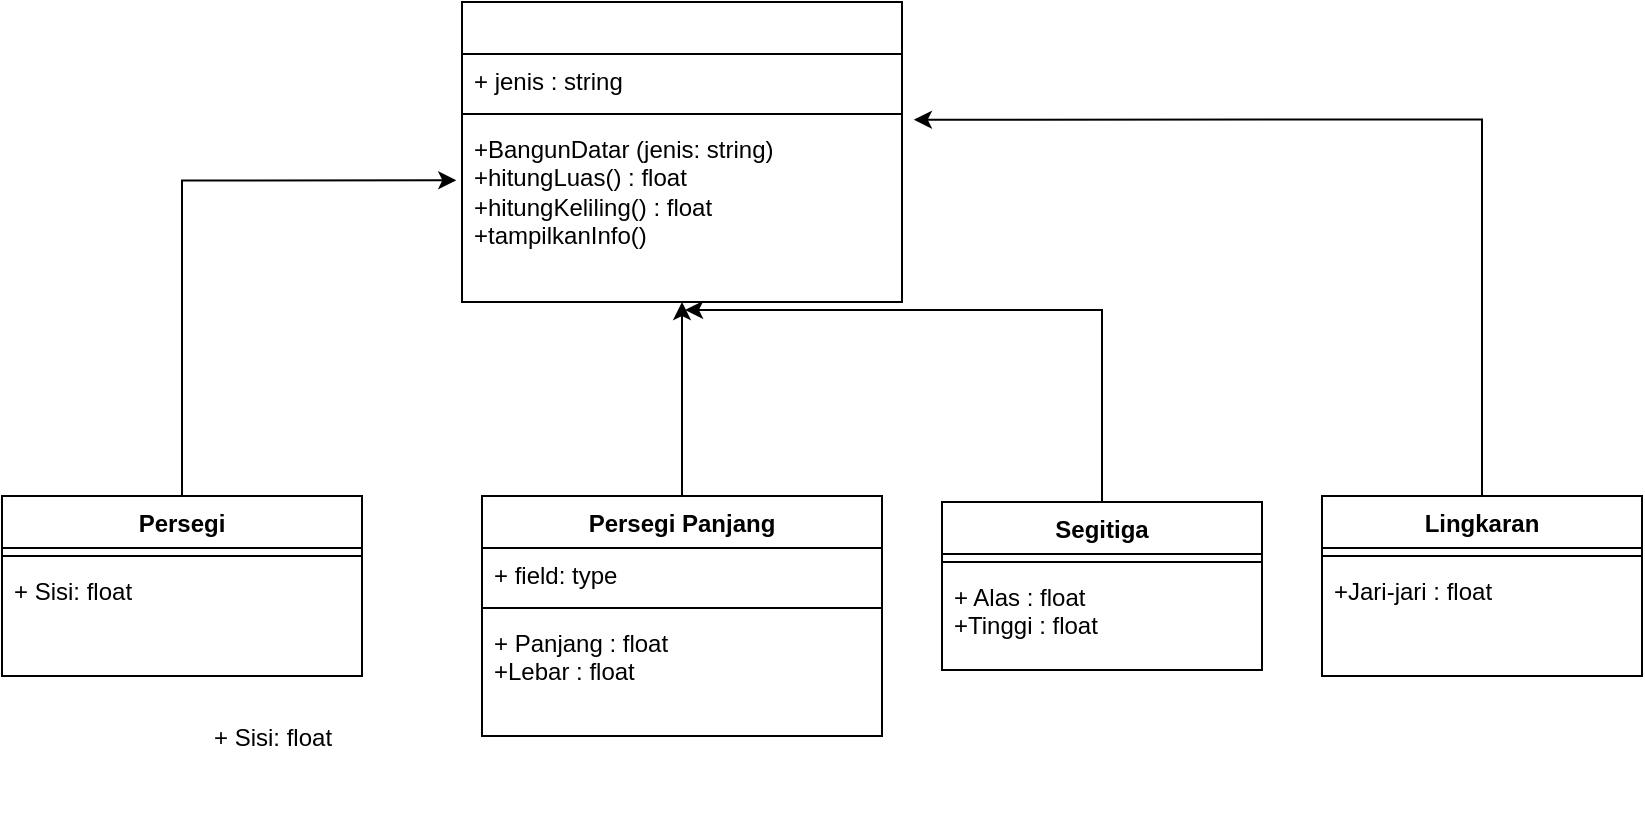 <mxfile version="22.0.2" type="device" pages="2">
  <diagram name="Page-1" id="IXW_jrvH84QKJ7rneJX5">
    <mxGraphModel dx="1038" dy="621" grid="1" gridSize="10" guides="1" tooltips="1" connect="1" arrows="1" fold="1" page="1" pageScale="1" pageWidth="850" pageHeight="1100" math="0" shadow="0">
      <root>
        <mxCell id="0" />
        <mxCell id="1" parent="0" />
        <mxCell id="yPw6E6aQidz2md9ZL6Je-1" value="" style="swimlane;fontStyle=1;align=center;verticalAlign=top;childLayout=stackLayout;horizontal=1;startSize=26;horizontalStack=0;resizeParent=1;resizeParentMax=0;resizeLast=0;collapsible=1;marginBottom=0;whiteSpace=wrap;html=1;" vertex="1" parent="1">
          <mxGeometry x="260" y="150" width="220" height="150" as="geometry" />
        </mxCell>
        <mxCell id="yPw6E6aQidz2md9ZL6Je-2" value="+ jenis : string" style="text;strokeColor=none;fillColor=none;align=left;verticalAlign=top;spacingLeft=4;spacingRight=4;overflow=hidden;rotatable=0;points=[[0,0.5],[1,0.5]];portConstraint=eastwest;whiteSpace=wrap;html=1;" vertex="1" parent="yPw6E6aQidz2md9ZL6Je-1">
          <mxGeometry y="26" width="220" height="26" as="geometry" />
        </mxCell>
        <mxCell id="yPw6E6aQidz2md9ZL6Je-3" value="" style="line;strokeWidth=1;fillColor=none;align=left;verticalAlign=middle;spacingTop=-1;spacingLeft=3;spacingRight=3;rotatable=0;labelPosition=right;points=[];portConstraint=eastwest;strokeColor=inherit;" vertex="1" parent="yPw6E6aQidz2md9ZL6Je-1">
          <mxGeometry y="52" width="220" height="8" as="geometry" />
        </mxCell>
        <mxCell id="yPw6E6aQidz2md9ZL6Je-4" value="+BangunDatar (jenis: string)&lt;br&gt;+hitungLuas() : float&lt;br&gt;+hitungKeliling() : float&lt;br&gt;+tampilkanInfo()" style="text;strokeColor=none;fillColor=none;align=left;verticalAlign=top;spacingLeft=4;spacingRight=4;overflow=hidden;rotatable=0;points=[[0,0.5],[1,0.5]];portConstraint=eastwest;whiteSpace=wrap;html=1;" vertex="1" parent="yPw6E6aQidz2md9ZL6Je-1">
          <mxGeometry y="60" width="220" height="90" as="geometry" />
        </mxCell>
        <mxCell id="yPw6E6aQidz2md9ZL6Je-13" value="Persegi" style="swimlane;fontStyle=1;align=center;verticalAlign=top;childLayout=stackLayout;horizontal=1;startSize=26;horizontalStack=0;resizeParent=1;resizeParentMax=0;resizeLast=0;collapsible=1;marginBottom=0;whiteSpace=wrap;html=1;" vertex="1" parent="1">
          <mxGeometry x="30" y="397" width="180" height="90" as="geometry" />
        </mxCell>
        <mxCell id="yPw6E6aQidz2md9ZL6Je-15" value="" style="line;strokeWidth=1;fillColor=none;align=left;verticalAlign=middle;spacingTop=-1;spacingLeft=3;spacingRight=3;rotatable=0;labelPosition=right;points=[];portConstraint=eastwest;strokeColor=inherit;" vertex="1" parent="yPw6E6aQidz2md9ZL6Je-13">
          <mxGeometry y="26" width="180" height="8" as="geometry" />
        </mxCell>
        <mxCell id="yPw6E6aQidz2md9ZL6Je-16" value="+ Sisi: float&lt;br&gt;" style="text;strokeColor=none;fillColor=none;align=left;verticalAlign=top;spacingLeft=4;spacingRight=4;overflow=hidden;rotatable=0;points=[[0,0.5],[1,0.5]];portConstraint=eastwest;whiteSpace=wrap;html=1;" vertex="1" parent="yPw6E6aQidz2md9ZL6Je-13">
          <mxGeometry y="34" width="180" height="56" as="geometry" />
        </mxCell>
        <mxCell id="yPw6E6aQidz2md9ZL6Je-17" value="Persegi Panjang" style="swimlane;fontStyle=1;align=center;verticalAlign=top;childLayout=stackLayout;horizontal=1;startSize=26;horizontalStack=0;resizeParent=1;resizeParentMax=0;resizeLast=0;collapsible=1;marginBottom=0;whiteSpace=wrap;html=1;" vertex="1" parent="1">
          <mxGeometry x="270" y="397" width="200" height="120" as="geometry" />
        </mxCell>
        <mxCell id="yPw6E6aQidz2md9ZL6Je-18" value="+ field: type" style="text;strokeColor=none;fillColor=none;align=left;verticalAlign=top;spacingLeft=4;spacingRight=4;overflow=hidden;rotatable=0;points=[[0,0.5],[1,0.5]];portConstraint=eastwest;whiteSpace=wrap;html=1;" vertex="1" parent="yPw6E6aQidz2md9ZL6Je-17">
          <mxGeometry y="26" width="200" height="26" as="geometry" />
        </mxCell>
        <mxCell id="yPw6E6aQidz2md9ZL6Je-19" value="" style="line;strokeWidth=1;fillColor=none;align=left;verticalAlign=middle;spacingTop=-1;spacingLeft=3;spacingRight=3;rotatable=0;labelPosition=right;points=[];portConstraint=eastwest;strokeColor=inherit;" vertex="1" parent="yPw6E6aQidz2md9ZL6Je-17">
          <mxGeometry y="52" width="200" height="8" as="geometry" />
        </mxCell>
        <mxCell id="yPw6E6aQidz2md9ZL6Je-20" value="+ Panjang : float&lt;br&gt;+Lebar : float" style="text;strokeColor=none;fillColor=none;align=left;verticalAlign=top;spacingLeft=4;spacingRight=4;overflow=hidden;rotatable=0;points=[[0,0.5],[1,0.5]];portConstraint=eastwest;whiteSpace=wrap;html=1;" vertex="1" parent="yPw6E6aQidz2md9ZL6Je-17">
          <mxGeometry y="60" width="200" height="60" as="geometry" />
        </mxCell>
        <mxCell id="yPw6E6aQidz2md9ZL6Je-21" value="+ Sisi: float&lt;br&gt;" style="text;strokeColor=none;fillColor=none;align=left;verticalAlign=top;spacingLeft=4;spacingRight=4;overflow=hidden;rotatable=0;points=[[0,0.5],[1,0.5]];portConstraint=eastwest;whiteSpace=wrap;html=1;" vertex="1" parent="1">
          <mxGeometry x="130" y="504" width="180" height="56" as="geometry" />
        </mxCell>
        <mxCell id="yPw6E6aQidz2md9ZL6Je-30" value="Segitiga" style="swimlane;fontStyle=1;align=center;verticalAlign=top;childLayout=stackLayout;horizontal=1;startSize=26;horizontalStack=0;resizeParent=1;resizeParentMax=0;resizeLast=0;collapsible=1;marginBottom=0;whiteSpace=wrap;html=1;" vertex="1" parent="1">
          <mxGeometry x="500" y="400" width="160" height="84" as="geometry" />
        </mxCell>
        <mxCell id="yPw6E6aQidz2md9ZL6Je-32" value="" style="line;strokeWidth=1;fillColor=none;align=left;verticalAlign=middle;spacingTop=-1;spacingLeft=3;spacingRight=3;rotatable=0;labelPosition=right;points=[];portConstraint=eastwest;strokeColor=inherit;" vertex="1" parent="yPw6E6aQidz2md9ZL6Je-30">
          <mxGeometry y="26" width="160" height="8" as="geometry" />
        </mxCell>
        <mxCell id="yPw6E6aQidz2md9ZL6Je-33" value="+ Alas : float&lt;br&gt;+Tinggi : float" style="text;strokeColor=none;fillColor=none;align=left;verticalAlign=top;spacingLeft=4;spacingRight=4;overflow=hidden;rotatable=0;points=[[0,0.5],[1,0.5]];portConstraint=eastwest;whiteSpace=wrap;html=1;" vertex="1" parent="yPw6E6aQidz2md9ZL6Je-30">
          <mxGeometry y="34" width="160" height="50" as="geometry" />
        </mxCell>
        <mxCell id="yPw6E6aQidz2md9ZL6Je-34" value="Lingkaran" style="swimlane;fontStyle=1;align=center;verticalAlign=top;childLayout=stackLayout;horizontal=1;startSize=26;horizontalStack=0;resizeParent=1;resizeParentMax=0;resizeLast=0;collapsible=1;marginBottom=0;whiteSpace=wrap;html=1;" vertex="1" parent="1">
          <mxGeometry x="690" y="397" width="160" height="90" as="geometry" />
        </mxCell>
        <mxCell id="yPw6E6aQidz2md9ZL6Je-36" value="" style="line;strokeWidth=1;fillColor=none;align=left;verticalAlign=middle;spacingTop=-1;spacingLeft=3;spacingRight=3;rotatable=0;labelPosition=right;points=[];portConstraint=eastwest;strokeColor=inherit;" vertex="1" parent="yPw6E6aQidz2md9ZL6Je-34">
          <mxGeometry y="26" width="160" height="8" as="geometry" />
        </mxCell>
        <mxCell id="yPw6E6aQidz2md9ZL6Je-37" value="+Jari-jari : float" style="text;strokeColor=none;fillColor=none;align=left;verticalAlign=top;spacingLeft=4;spacingRight=4;overflow=hidden;rotatable=0;points=[[0,0.5],[1,0.5]];portConstraint=eastwest;whiteSpace=wrap;html=1;" vertex="1" parent="yPw6E6aQidz2md9ZL6Je-34">
          <mxGeometry y="34" width="160" height="56" as="geometry" />
        </mxCell>
        <mxCell id="yPw6E6aQidz2md9ZL6Je-38" style="edgeStyle=orthogonalEdgeStyle;rounded=0;orthogonalLoop=1;jettySize=auto;html=1;exitX=0.5;exitY=0;exitDx=0;exitDy=0;entryX=0.5;entryY=1;entryDx=0;entryDy=0;entryPerimeter=0;" edge="1" parent="1" source="yPw6E6aQidz2md9ZL6Je-17" target="yPw6E6aQidz2md9ZL6Je-4">
          <mxGeometry relative="1" as="geometry" />
        </mxCell>
        <mxCell id="yPw6E6aQidz2md9ZL6Je-39" style="edgeStyle=orthogonalEdgeStyle;rounded=0;orthogonalLoop=1;jettySize=auto;html=1;exitX=0.5;exitY=0;exitDx=0;exitDy=0;entryX=-0.013;entryY=0.324;entryDx=0;entryDy=0;entryPerimeter=0;" edge="1" parent="1" source="yPw6E6aQidz2md9ZL6Je-13" target="yPw6E6aQidz2md9ZL6Je-4">
          <mxGeometry relative="1" as="geometry" />
        </mxCell>
        <mxCell id="yPw6E6aQidz2md9ZL6Je-40" style="edgeStyle=orthogonalEdgeStyle;rounded=0;orthogonalLoop=1;jettySize=auto;html=1;exitX=0.5;exitY=0;exitDx=0;exitDy=0;entryX=0.507;entryY=1.044;entryDx=0;entryDy=0;entryPerimeter=0;" edge="1" parent="1" source="yPw6E6aQidz2md9ZL6Je-30" target="yPw6E6aQidz2md9ZL6Je-4">
          <mxGeometry relative="1" as="geometry" />
        </mxCell>
        <mxCell id="yPw6E6aQidz2md9ZL6Je-41" style="edgeStyle=orthogonalEdgeStyle;rounded=0;orthogonalLoop=1;jettySize=auto;html=1;exitX=0.5;exitY=0;exitDx=0;exitDy=0;entryX=1.027;entryY=-0.013;entryDx=0;entryDy=0;entryPerimeter=0;" edge="1" parent="1" source="yPw6E6aQidz2md9ZL6Je-34" target="yPw6E6aQidz2md9ZL6Je-4">
          <mxGeometry relative="1" as="geometry" />
        </mxCell>
      </root>
    </mxGraphModel>
  </diagram>
  <diagram id="m-fb-N1jRsfF_O5DLTEj" name="Page-2">
    <mxGraphModel dx="1038" dy="621" grid="1" gridSize="10" guides="1" tooltips="1" connect="1" arrows="1" fold="1" page="1" pageScale="1" pageWidth="850" pageHeight="1100" math="0" shadow="0">
      <root>
        <mxCell id="0" />
        <mxCell id="1" parent="0" />
        <mxCell id="WaC3DajoGZu4bmeOR7Jr-1" value="Pegawai" style="swimlane;fontStyle=1;align=center;verticalAlign=top;childLayout=stackLayout;horizontal=1;startSize=26;horizontalStack=0;resizeParent=1;resizeParentMax=0;resizeLast=0;collapsible=1;marginBottom=0;whiteSpace=wrap;html=1;" vertex="1" parent="1">
          <mxGeometry x="330" y="70" width="260" height="130" as="geometry" />
        </mxCell>
        <mxCell id="WaC3DajoGZu4bmeOR7Jr-2" value="+ nama : str&lt;br&gt;+ nip: str&lt;br&gt;+ golongan: str" style="text;strokeColor=none;fillColor=none;align=left;verticalAlign=top;spacingLeft=4;spacingRight=4;overflow=hidden;rotatable=0;points=[[0,0.5],[1,0.5]];portConstraint=eastwest;whiteSpace=wrap;html=1;" vertex="1" parent="WaC3DajoGZu4bmeOR7Jr-1">
          <mxGeometry y="26" width="260" height="54" as="geometry" />
        </mxCell>
        <mxCell id="WaC3DajoGZu4bmeOR7Jr-3" value="" style="line;strokeWidth=1;fillColor=none;align=left;verticalAlign=middle;spacingTop=-1;spacingLeft=3;spacingRight=3;rotatable=0;labelPosition=right;points=[];portConstraint=eastwest;strokeColor=inherit;" vertex="1" parent="WaC3DajoGZu4bmeOR7Jr-1">
          <mxGeometry y="80" width="260" height="8" as="geometry" />
        </mxCell>
        <mxCell id="WaC3DajoGZu4bmeOR7Jr-4" value="+ _ _ init_ _(nama : str, nip :str, golongan : str)&lt;br&gt;+ perhitungan_gaji() : float" style="text;strokeColor=none;fillColor=none;align=left;verticalAlign=top;spacingLeft=4;spacingRight=4;overflow=hidden;rotatable=0;points=[[0,0.5],[1,0.5]];portConstraint=eastwest;whiteSpace=wrap;html=1;" vertex="1" parent="WaC3DajoGZu4bmeOR7Jr-1">
          <mxGeometry y="88" width="260" height="42" as="geometry" />
        </mxCell>
        <mxCell id="WaC3DajoGZu4bmeOR7Jr-5" value="PegawaiTetap" style="swimlane;fontStyle=1;align=center;verticalAlign=top;childLayout=stackLayout;horizontal=1;startSize=26;horizontalStack=0;resizeParent=1;resizeParentMax=0;resizeLast=0;collapsible=1;marginBottom=0;whiteSpace=wrap;html=1;" vertex="1" parent="1">
          <mxGeometry x="80" y="280" width="160" height="60" as="geometry" />
        </mxCell>
        <mxCell id="WaC3DajoGZu4bmeOR7Jr-7" value="" style="line;strokeWidth=1;fillColor=none;align=left;verticalAlign=middle;spacingTop=-1;spacingLeft=3;spacingRight=3;rotatable=0;labelPosition=right;points=[];portConstraint=eastwest;strokeColor=inherit;" vertex="1" parent="WaC3DajoGZu4bmeOR7Jr-5">
          <mxGeometry y="26" width="160" height="8" as="geometry" />
        </mxCell>
        <mxCell id="WaC3DajoGZu4bmeOR7Jr-8" value="+gaji_pokok" style="text;strokeColor=none;fillColor=none;align=left;verticalAlign=top;spacingLeft=4;spacingRight=4;overflow=hidden;rotatable=0;points=[[0,0.5],[1,0.5]];portConstraint=eastwest;whiteSpace=wrap;html=1;" vertex="1" parent="WaC3DajoGZu4bmeOR7Jr-5">
          <mxGeometry y="34" width="160" height="26" as="geometry" />
        </mxCell>
        <mxCell id="WaC3DajoGZu4bmeOR7Jr-9" value="PegawaiHarian" style="swimlane;fontStyle=1;align=center;verticalAlign=top;childLayout=stackLayout;horizontal=1;startSize=26;horizontalStack=0;resizeParent=1;resizeParentMax=0;resizeLast=0;collapsible=1;marginBottom=0;whiteSpace=wrap;html=1;" vertex="1" parent="1">
          <mxGeometry x="370" y="280" width="160" height="74" as="geometry" />
        </mxCell>
        <mxCell id="WaC3DajoGZu4bmeOR7Jr-11" value="" style="line;strokeWidth=1;fillColor=none;align=left;verticalAlign=middle;spacingTop=-1;spacingLeft=3;spacingRight=3;rotatable=0;labelPosition=right;points=[];portConstraint=eastwest;strokeColor=inherit;" vertex="1" parent="WaC3DajoGZu4bmeOR7Jr-9">
          <mxGeometry y="26" width="160" height="8" as="geometry" />
        </mxCell>
        <mxCell id="WaC3DajoGZu4bmeOR7Jr-12" value="+ jam_kerja : float&lt;br&gt;+ upah_per_jam : float" style="text;strokeColor=none;fillColor=none;align=left;verticalAlign=top;spacingLeft=4;spacingRight=4;overflow=hidden;rotatable=0;points=[[0,0.5],[1,0.5]];portConstraint=eastwest;whiteSpace=wrap;html=1;" vertex="1" parent="WaC3DajoGZu4bmeOR7Jr-9">
          <mxGeometry y="34" width="160" height="40" as="geometry" />
        </mxCell>
        <mxCell id="WaC3DajoGZu4bmeOR7Jr-13" value="PegawaiKontrak" style="swimlane;fontStyle=1;align=center;verticalAlign=top;childLayout=stackLayout;horizontal=1;startSize=26;horizontalStack=0;resizeParent=1;resizeParentMax=0;resizeLast=0;collapsible=1;marginBottom=0;whiteSpace=wrap;html=1;" vertex="1" parent="1">
          <mxGeometry x="650" y="280" width="160" height="74" as="geometry" />
        </mxCell>
        <mxCell id="WaC3DajoGZu4bmeOR7Jr-15" value="" style="line;strokeWidth=1;fillColor=none;align=left;verticalAlign=middle;spacingTop=-1;spacingLeft=3;spacingRight=3;rotatable=0;labelPosition=right;points=[];portConstraint=eastwest;strokeColor=inherit;" vertex="1" parent="WaC3DajoGZu4bmeOR7Jr-13">
          <mxGeometry y="26" width="160" height="8" as="geometry" />
        </mxCell>
        <mxCell id="WaC3DajoGZu4bmeOR7Jr-16" value="+ lama_kontrak : int&lt;br&gt;+ gaji_bulanan : float" style="text;strokeColor=none;fillColor=none;align=left;verticalAlign=top;spacingLeft=4;spacingRight=4;overflow=hidden;rotatable=0;points=[[0,0.5],[1,0.5]];portConstraint=eastwest;whiteSpace=wrap;html=1;" vertex="1" parent="WaC3DajoGZu4bmeOR7Jr-13">
          <mxGeometry y="34" width="160" height="40" as="geometry" />
        </mxCell>
        <mxCell id="WaC3DajoGZu4bmeOR7Jr-17" style="edgeStyle=orthogonalEdgeStyle;rounded=0;orthogonalLoop=1;jettySize=auto;html=1;exitX=0.5;exitY=0;exitDx=0;exitDy=0;entryX=-0.006;entryY=0.904;entryDx=0;entryDy=0;entryPerimeter=0;" edge="1" parent="1" source="WaC3DajoGZu4bmeOR7Jr-5" target="WaC3DajoGZu4bmeOR7Jr-2">
          <mxGeometry relative="1" as="geometry" />
        </mxCell>
        <mxCell id="WaC3DajoGZu4bmeOR7Jr-18" style="edgeStyle=orthogonalEdgeStyle;rounded=0;orthogonalLoop=1;jettySize=auto;html=1;exitX=0.5;exitY=0;exitDx=0;exitDy=0;entryX=0.462;entryY=1;entryDx=0;entryDy=0;entryPerimeter=0;" edge="1" parent="1" source="WaC3DajoGZu4bmeOR7Jr-9" target="WaC3DajoGZu4bmeOR7Jr-4">
          <mxGeometry relative="1" as="geometry" />
        </mxCell>
        <mxCell id="WaC3DajoGZu4bmeOR7Jr-19" style="edgeStyle=orthogonalEdgeStyle;rounded=0;orthogonalLoop=1;jettySize=auto;html=1;exitX=0.5;exitY=0;exitDx=0;exitDy=0;entryX=0.997;entryY=0.978;entryDx=0;entryDy=0;entryPerimeter=0;" edge="1" parent="1" source="WaC3DajoGZu4bmeOR7Jr-13" target="WaC3DajoGZu4bmeOR7Jr-2">
          <mxGeometry relative="1" as="geometry" />
        </mxCell>
      </root>
    </mxGraphModel>
  </diagram>
</mxfile>
